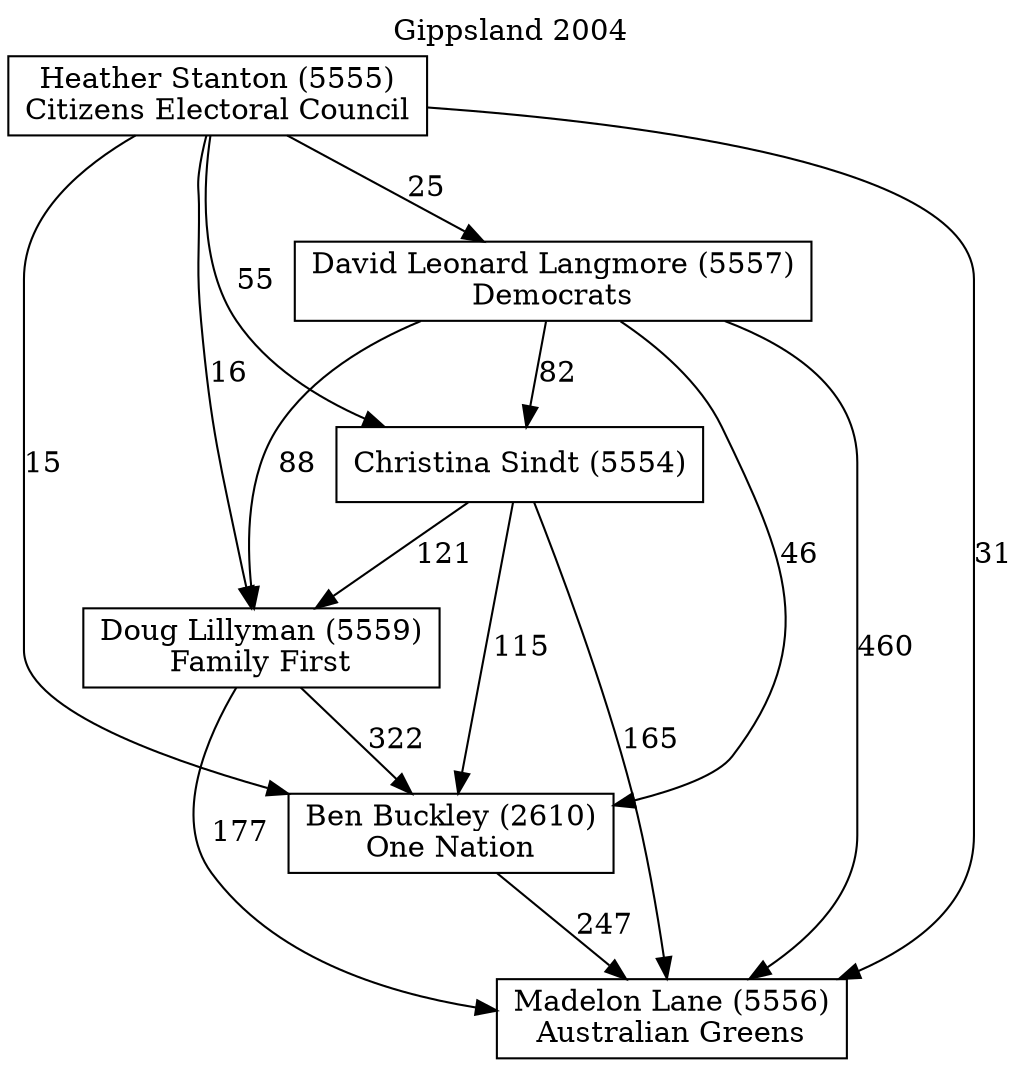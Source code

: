 // House preference flow
digraph "Madelon Lane (5556)_Gippsland_2004" {
	graph [label="Gippsland 2004" labelloc=t mclimit=10]
	node [shape=box]
	"Ben Buckley (2610)" [label="Ben Buckley (2610)
One Nation"]
	"Christina Sindt (5554)" [label="Christina Sindt (5554)
"]
	"David Leonard Langmore (5557)" [label="David Leonard Langmore (5557)
Democrats"]
	"Doug Lillyman (5559)" [label="Doug Lillyman (5559)
Family First"]
	"Heather Stanton (5555)" [label="Heather Stanton (5555)
Citizens Electoral Council"]
	"Madelon Lane (5556)" [label="Madelon Lane (5556)
Australian Greens"]
	"Ben Buckley (2610)" -> "Madelon Lane (5556)" [label=247]
	"Christina Sindt (5554)" -> "Ben Buckley (2610)" [label=115]
	"Christina Sindt (5554)" -> "Doug Lillyman (5559)" [label=121]
	"Christina Sindt (5554)" -> "Madelon Lane (5556)" [label=165]
	"David Leonard Langmore (5557)" -> "Ben Buckley (2610)" [label=46]
	"David Leonard Langmore (5557)" -> "Christina Sindt (5554)" [label=82]
	"David Leonard Langmore (5557)" -> "Doug Lillyman (5559)" [label=88]
	"David Leonard Langmore (5557)" -> "Madelon Lane (5556)" [label=460]
	"Doug Lillyman (5559)" -> "Ben Buckley (2610)" [label=322]
	"Doug Lillyman (5559)" -> "Madelon Lane (5556)" [label=177]
	"Heather Stanton (5555)" -> "Ben Buckley (2610)" [label=15]
	"Heather Stanton (5555)" -> "Christina Sindt (5554)" [label=55]
	"Heather Stanton (5555)" -> "David Leonard Langmore (5557)" [label=25]
	"Heather Stanton (5555)" -> "Doug Lillyman (5559)" [label=16]
	"Heather Stanton (5555)" -> "Madelon Lane (5556)" [label=31]
}
